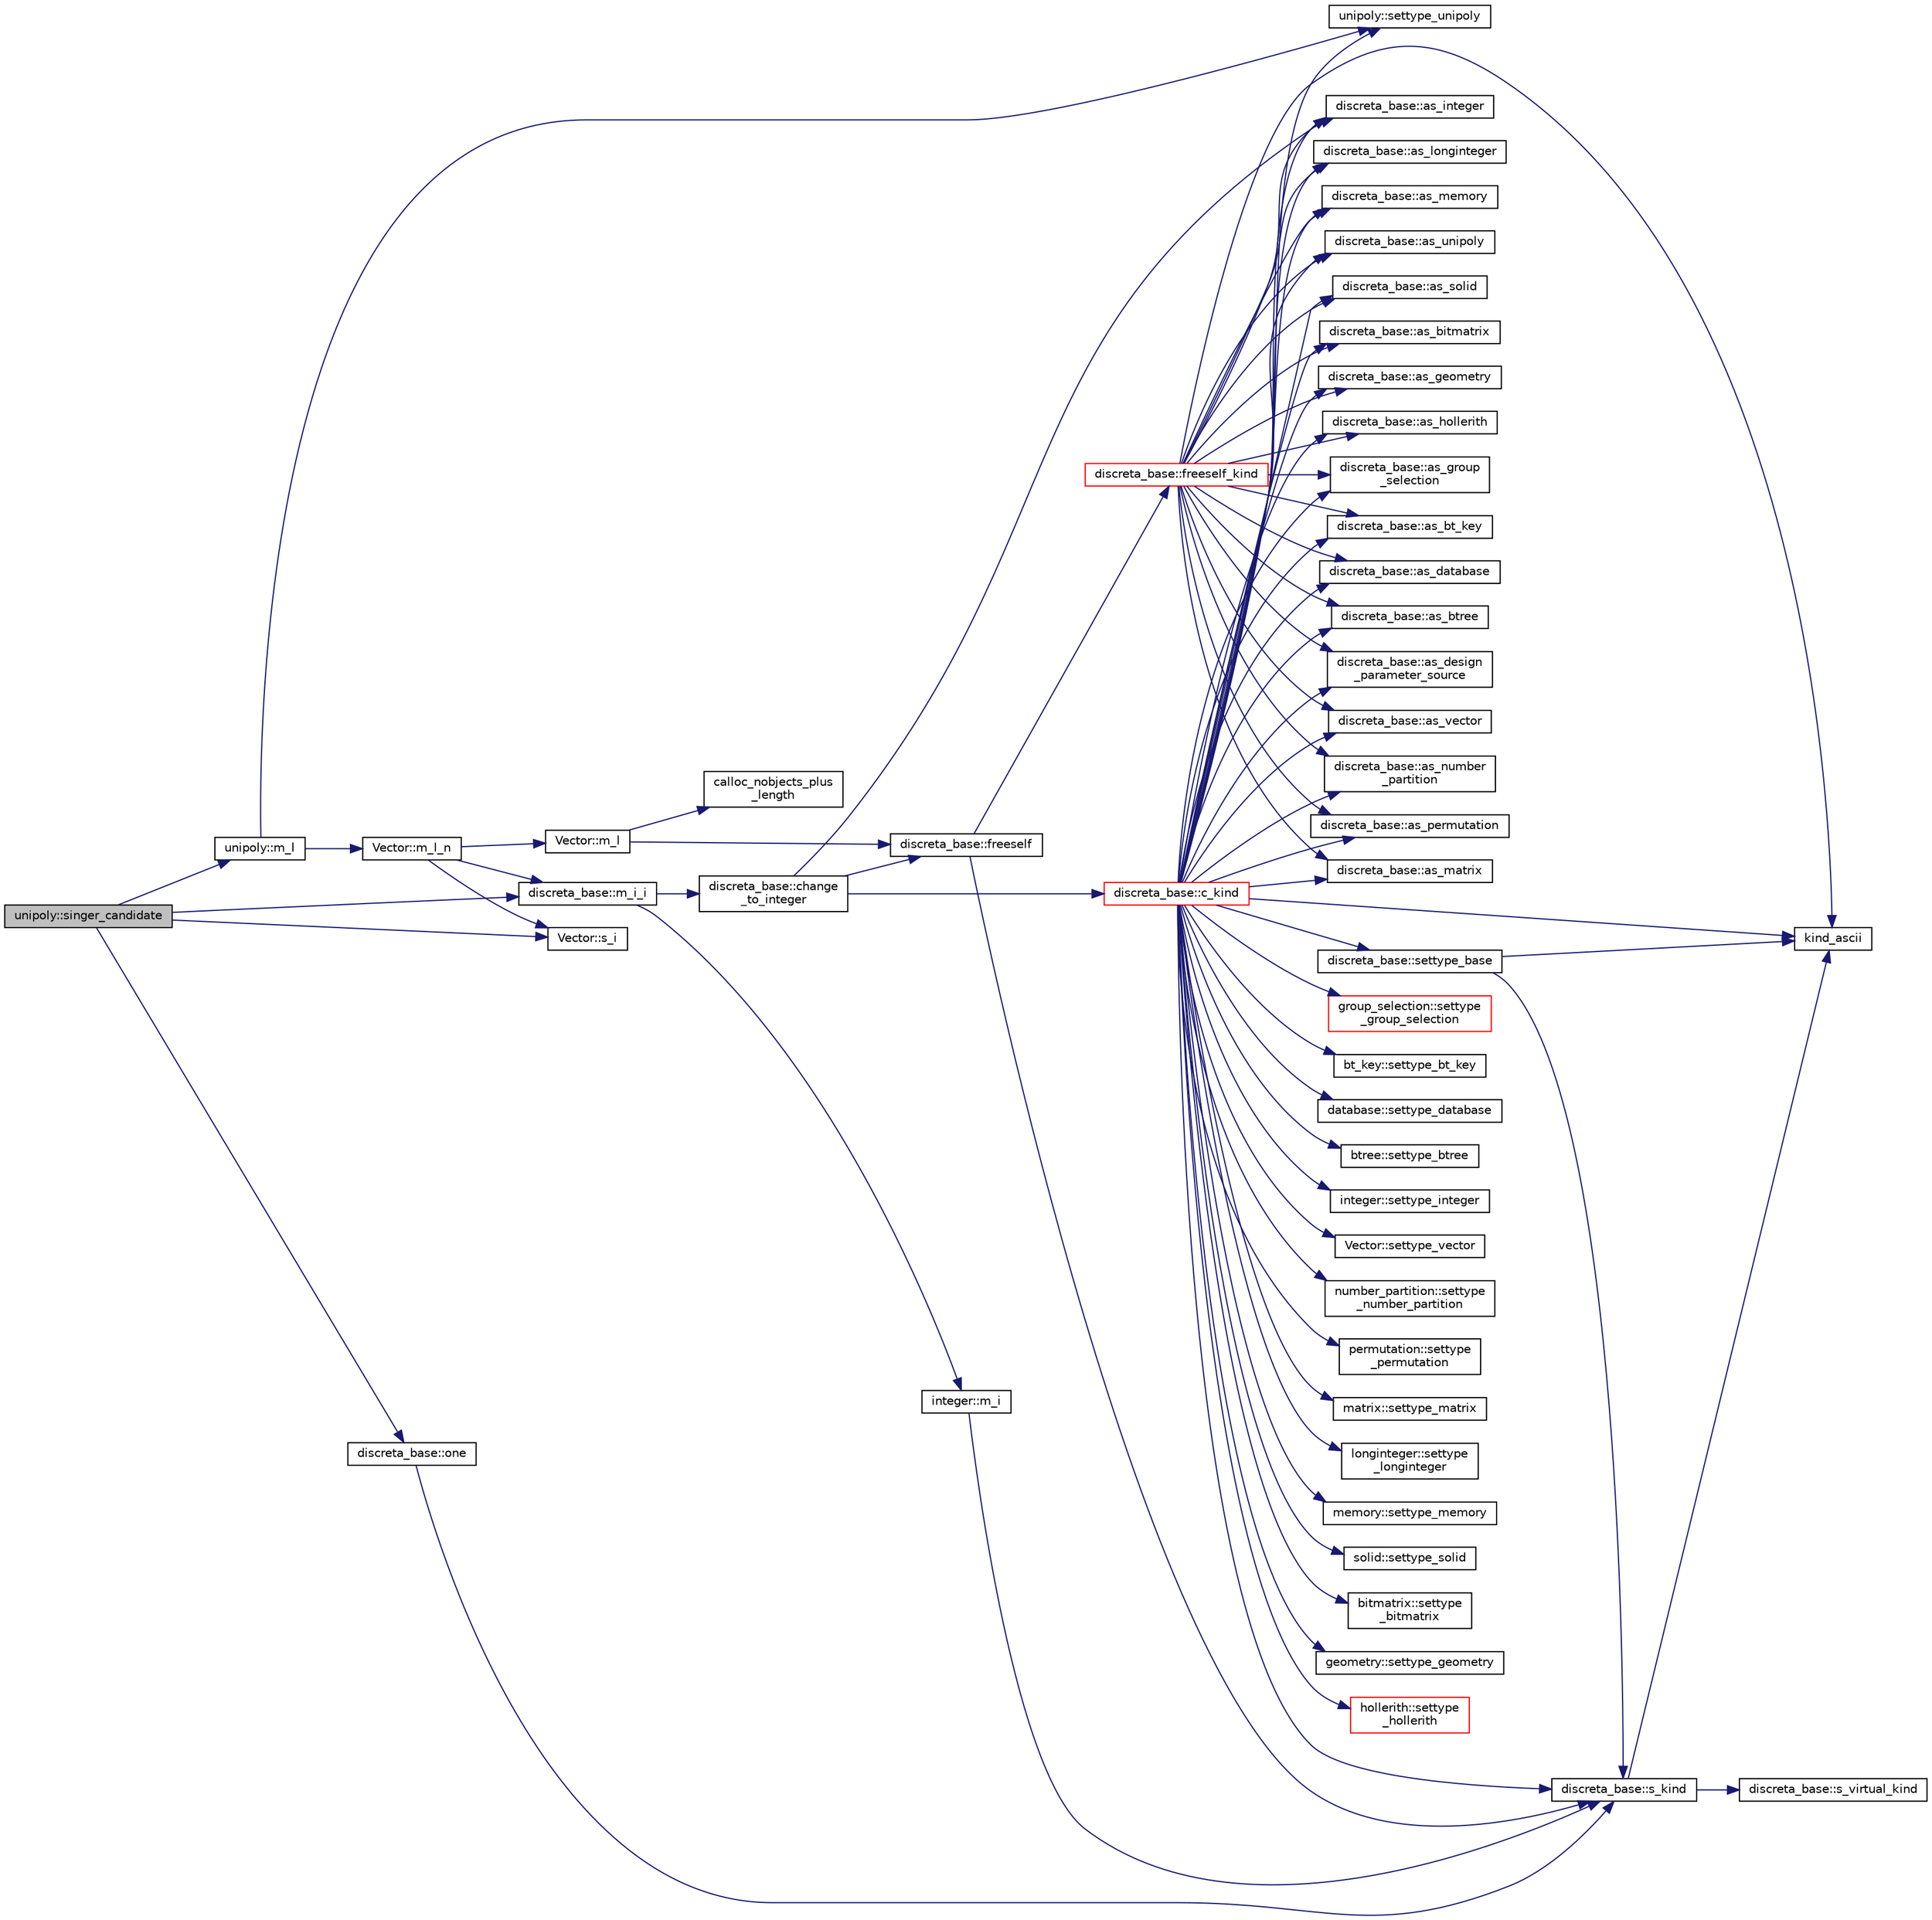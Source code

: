 digraph "unipoly::singer_candidate"
{
  edge [fontname="Helvetica",fontsize="10",labelfontname="Helvetica",labelfontsize="10"];
  node [fontname="Helvetica",fontsize="10",shape=record];
  rankdir="LR";
  Node2520 [label="unipoly::singer_candidate",height=0.2,width=0.4,color="black", fillcolor="grey75", style="filled", fontcolor="black"];
  Node2520 -> Node2521 [color="midnightblue",fontsize="10",style="solid",fontname="Helvetica"];
  Node2521 [label="unipoly::m_l",height=0.2,width=0.4,color="black", fillcolor="white", style="filled",URL="$d1/d89/classunipoly.html#a776ccf5b98954c5212b684944ab5d725"];
  Node2521 -> Node2522 [color="midnightblue",fontsize="10",style="solid",fontname="Helvetica"];
  Node2522 [label="Vector::m_l_n",height=0.2,width=0.4,color="black", fillcolor="white", style="filled",URL="$d5/db2/class_vector.html#a5c7c126e6266ecdc832c5ce5bc1cca2f"];
  Node2522 -> Node2523 [color="midnightblue",fontsize="10",style="solid",fontname="Helvetica"];
  Node2523 [label="Vector::m_l",height=0.2,width=0.4,color="black", fillcolor="white", style="filled",URL="$d5/db2/class_vector.html#a00f5520c2a6b4f5282a1a8bcf8ea74eb"];
  Node2523 -> Node2524 [color="midnightblue",fontsize="10",style="solid",fontname="Helvetica"];
  Node2524 [label="discreta_base::freeself",height=0.2,width=0.4,color="black", fillcolor="white", style="filled",URL="$d7/d71/classdiscreta__base.html#a9a3c9501a562293b5667c11b9174d6e5"];
  Node2524 -> Node2525 [color="midnightblue",fontsize="10",style="solid",fontname="Helvetica"];
  Node2525 [label="discreta_base::freeself_kind",height=0.2,width=0.4,color="red", fillcolor="white", style="filled",URL="$d7/d71/classdiscreta__base.html#a63a23ada2165b3838fab719ed458cec8"];
  Node2525 -> Node2533 [color="midnightblue",fontsize="10",style="solid",fontname="Helvetica"];
  Node2533 [label="discreta_base::as_integer",height=0.2,width=0.4,color="black", fillcolor="white", style="filled",URL="$d7/d71/classdiscreta__base.html#a00d7691eaf874fd283d942692fe8dd26"];
  Node2525 -> Node2535 [color="midnightblue",fontsize="10",style="solid",fontname="Helvetica"];
  Node2535 [label="discreta_base::as_vector",height=0.2,width=0.4,color="black", fillcolor="white", style="filled",URL="$d7/d71/classdiscreta__base.html#a7bdd6cae39c380b128ee9e17e42cf020"];
  Node2525 -> Node2538 [color="midnightblue",fontsize="10",style="solid",fontname="Helvetica"];
  Node2538 [label="discreta_base::as_number\l_partition",height=0.2,width=0.4,color="black", fillcolor="white", style="filled",URL="$d7/d71/classdiscreta__base.html#a307aa09de0e925d46697707968ffab00"];
  Node2525 -> Node2540 [color="midnightblue",fontsize="10",style="solid",fontname="Helvetica"];
  Node2540 [label="discreta_base::as_permutation",height=0.2,width=0.4,color="black", fillcolor="white", style="filled",URL="$d7/d71/classdiscreta__base.html#aa4e72f36a82984239b12ae831e131098"];
  Node2525 -> Node2542 [color="midnightblue",fontsize="10",style="solid",fontname="Helvetica"];
  Node2542 [label="discreta_base::as_matrix",height=0.2,width=0.4,color="black", fillcolor="white", style="filled",URL="$d7/d71/classdiscreta__base.html#ae4d7f56d917a4707b838fbffde6467ff"];
  Node2525 -> Node2545 [color="midnightblue",fontsize="10",style="solid",fontname="Helvetica"];
  Node2545 [label="discreta_base::as_longinteger",height=0.2,width=0.4,color="black", fillcolor="white", style="filled",URL="$d7/d71/classdiscreta__base.html#a20a094639eb711b10c8694c51937f7cd"];
  Node2525 -> Node2548 [color="midnightblue",fontsize="10",style="solid",fontname="Helvetica"];
  Node2548 [label="discreta_base::as_memory",height=0.2,width=0.4,color="black", fillcolor="white", style="filled",URL="$d7/d71/classdiscreta__base.html#ad94b2d7dce0cd4fa22db57f6e79c4bd2"];
  Node2525 -> Node2550 [color="midnightblue",fontsize="10",style="solid",fontname="Helvetica"];
  Node2550 [label="discreta_base::as_unipoly",height=0.2,width=0.4,color="black", fillcolor="white", style="filled",URL="$d7/d71/classdiscreta__base.html#ad50d8027f039fe5c2478cddb243adc9d"];
  Node2525 -> Node2552 [color="midnightblue",fontsize="10",style="solid",fontname="Helvetica"];
  Node2552 [label="discreta_base::as_solid",height=0.2,width=0.4,color="black", fillcolor="white", style="filled",URL="$d7/d71/classdiscreta__base.html#a1fc5f2b85ec97ab0a69dd64903c970a5"];
  Node2525 -> Node2554 [color="midnightblue",fontsize="10",style="solid",fontname="Helvetica"];
  Node2554 [label="discreta_base::as_bitmatrix",height=0.2,width=0.4,color="black", fillcolor="white", style="filled",URL="$d7/d71/classdiscreta__base.html#a071ad54ea8ef6c9d1d15f532e5a76df6"];
  Node2525 -> Node2556 [color="midnightblue",fontsize="10",style="solid",fontname="Helvetica"];
  Node2556 [label="discreta_base::as_geometry",height=0.2,width=0.4,color="black", fillcolor="white", style="filled",URL="$d7/d71/classdiscreta__base.html#a38fc7b4cdd830703e9d87354b79bc5c8"];
  Node2525 -> Node2558 [color="midnightblue",fontsize="10",style="solid",fontname="Helvetica"];
  Node2558 [label="discreta_base::as_hollerith",height=0.2,width=0.4,color="black", fillcolor="white", style="filled",URL="$d7/d71/classdiscreta__base.html#a3e66f82711f314710107e2f29e589690"];
  Node2525 -> Node2560 [color="midnightblue",fontsize="10",style="solid",fontname="Helvetica"];
  Node2560 [label="discreta_base::as_group\l_selection",height=0.2,width=0.4,color="black", fillcolor="white", style="filled",URL="$d7/d71/classdiscreta__base.html#aae1bac4883c567718bef9fb610abbdc8"];
  Node2525 -> Node2562 [color="midnightblue",fontsize="10",style="solid",fontname="Helvetica"];
  Node2562 [label="discreta_base::as_bt_key",height=0.2,width=0.4,color="black", fillcolor="white", style="filled",URL="$d7/d71/classdiscreta__base.html#a2734c6e08dca17cf6588bd5064ec1b9f"];
  Node2525 -> Node2564 [color="midnightblue",fontsize="10",style="solid",fontname="Helvetica"];
  Node2564 [label="discreta_base::as_database",height=0.2,width=0.4,color="black", fillcolor="white", style="filled",URL="$d7/d71/classdiscreta__base.html#ab055d39d58210a2b03ba3d33703b09a9"];
  Node2525 -> Node2566 [color="midnightblue",fontsize="10",style="solid",fontname="Helvetica"];
  Node2566 [label="discreta_base::as_btree",height=0.2,width=0.4,color="black", fillcolor="white", style="filled",URL="$d7/d71/classdiscreta__base.html#a78e76674cef2ec113c17989c11288778"];
  Node2525 -> Node2568 [color="midnightblue",fontsize="10",style="solid",fontname="Helvetica"];
  Node2568 [label="discreta_base::as_design\l_parameter_source",height=0.2,width=0.4,color="black", fillcolor="white", style="filled",URL="$d7/d71/classdiscreta__base.html#a59cbf837c6582ded5bc586265d13d81a"];
  Node2525 -> Node2529 [color="midnightblue",fontsize="10",style="solid",fontname="Helvetica"];
  Node2529 [label="kind_ascii",height=0.2,width=0.4,color="black", fillcolor="white", style="filled",URL="$d9/d60/discreta_8h.html#ad0ce825a9f29bc6cec27e1b64cfe27bf"];
  Node2524 -> Node2527 [color="midnightblue",fontsize="10",style="solid",fontname="Helvetica"];
  Node2527 [label="discreta_base::s_kind",height=0.2,width=0.4,color="black", fillcolor="white", style="filled",URL="$d7/d71/classdiscreta__base.html#a8a830025c74adbbc3362418a7c2ba157"];
  Node2527 -> Node2528 [color="midnightblue",fontsize="10",style="solid",fontname="Helvetica"];
  Node2528 [label="discreta_base::s_virtual_kind",height=0.2,width=0.4,color="black", fillcolor="white", style="filled",URL="$d7/d71/classdiscreta__base.html#a52778a6d6943a468be083d0785d418fb"];
  Node2527 -> Node2529 [color="midnightblue",fontsize="10",style="solid",fontname="Helvetica"];
  Node2523 -> Node2572 [color="midnightblue",fontsize="10",style="solid",fontname="Helvetica"];
  Node2572 [label="calloc_nobjects_plus\l_length",height=0.2,width=0.4,color="black", fillcolor="white", style="filled",URL="$d9/d60/discreta_8h.html#a71599d54c8c17dfa065a363f5cdd0aa4"];
  Node2522 -> Node2573 [color="midnightblue",fontsize="10",style="solid",fontname="Helvetica"];
  Node2573 [label="Vector::s_i",height=0.2,width=0.4,color="black", fillcolor="white", style="filled",URL="$d5/db2/class_vector.html#a1c4fe1752523df8119f70dd550244871"];
  Node2522 -> Node2574 [color="midnightblue",fontsize="10",style="solid",fontname="Helvetica"];
  Node2574 [label="discreta_base::m_i_i",height=0.2,width=0.4,color="black", fillcolor="white", style="filled",URL="$d7/d71/classdiscreta__base.html#aa231464a9d4bc233f66608021c9ad997"];
  Node2574 -> Node2575 [color="midnightblue",fontsize="10",style="solid",fontname="Helvetica"];
  Node2575 [label="discreta_base::change\l_to_integer",height=0.2,width=0.4,color="black", fillcolor="white", style="filled",URL="$d7/d71/classdiscreta__base.html#a58a5a5bd8f8e6f2dd7b4483b66dc7bb9"];
  Node2575 -> Node2524 [color="midnightblue",fontsize="10",style="solid",fontname="Helvetica"];
  Node2575 -> Node2576 [color="midnightblue",fontsize="10",style="solid",fontname="Helvetica"];
  Node2576 [label="discreta_base::c_kind",height=0.2,width=0.4,color="red", fillcolor="white", style="filled",URL="$d7/d71/classdiscreta__base.html#adc2ff61589c2d083688e7a43f333cb62"];
  Node2576 -> Node2577 [color="midnightblue",fontsize="10",style="solid",fontname="Helvetica"];
  Node2577 [label="discreta_base::settype_base",height=0.2,width=0.4,color="black", fillcolor="white", style="filled",URL="$d7/d71/classdiscreta__base.html#a4f42899a89447d1c3993ea07c38f8ad4"];
  Node2577 -> Node2527 [color="midnightblue",fontsize="10",style="solid",fontname="Helvetica"];
  Node2577 -> Node2529 [color="midnightblue",fontsize="10",style="solid",fontname="Helvetica"];
  Node2576 -> Node2533 [color="midnightblue",fontsize="10",style="solid",fontname="Helvetica"];
  Node2576 -> Node2578 [color="midnightblue",fontsize="10",style="solid",fontname="Helvetica"];
  Node2578 [label="integer::settype_integer",height=0.2,width=0.4,color="black", fillcolor="white", style="filled",URL="$d0/de5/classinteger.html#a6265c65ef311229acd513d748faba796"];
  Node2576 -> Node2535 [color="midnightblue",fontsize="10",style="solid",fontname="Helvetica"];
  Node2576 -> Node2579 [color="midnightblue",fontsize="10",style="solid",fontname="Helvetica"];
  Node2579 [label="Vector::settype_vector",height=0.2,width=0.4,color="black", fillcolor="white", style="filled",URL="$d5/db2/class_vector.html#a34e0d00b18c051f23904a8429fa6c8b4"];
  Node2576 -> Node2538 [color="midnightblue",fontsize="10",style="solid",fontname="Helvetica"];
  Node2576 -> Node2580 [color="midnightblue",fontsize="10",style="solid",fontname="Helvetica"];
  Node2580 [label="number_partition::settype\l_number_partition",height=0.2,width=0.4,color="black", fillcolor="white", style="filled",URL="$df/d50/classnumber__partition.html#a3aaec1b557758f643ffc8555bbc358be"];
  Node2576 -> Node2540 [color="midnightblue",fontsize="10",style="solid",fontname="Helvetica"];
  Node2576 -> Node2581 [color="midnightblue",fontsize="10",style="solid",fontname="Helvetica"];
  Node2581 [label="permutation::settype\l_permutation",height=0.2,width=0.4,color="black", fillcolor="white", style="filled",URL="$d0/d08/classpermutation.html#af1eea29f86195cede9562e444664c28c"];
  Node2576 -> Node2542 [color="midnightblue",fontsize="10",style="solid",fontname="Helvetica"];
  Node2576 -> Node2582 [color="midnightblue",fontsize="10",style="solid",fontname="Helvetica"];
  Node2582 [label="matrix::settype_matrix",height=0.2,width=0.4,color="black", fillcolor="white", style="filled",URL="$d1/d8d/classmatrix.html#a1780283a64a789e4084d792683d276bb"];
  Node2576 -> Node2545 [color="midnightblue",fontsize="10",style="solid",fontname="Helvetica"];
  Node2576 -> Node2583 [color="midnightblue",fontsize="10",style="solid",fontname="Helvetica"];
  Node2583 [label="longinteger::settype\l_longinteger",height=0.2,width=0.4,color="black", fillcolor="white", style="filled",URL="$d3/d71/classlonginteger.html#ae5f811ece8df31b9ff114368a18e1dc5"];
  Node2576 -> Node2548 [color="midnightblue",fontsize="10",style="solid",fontname="Helvetica"];
  Node2576 -> Node2584 [color="midnightblue",fontsize="10",style="solid",fontname="Helvetica"];
  Node2584 [label="memory::settype_memory",height=0.2,width=0.4,color="black", fillcolor="white", style="filled",URL="$d8/d99/classmemory.html#a33aae277f9b8fe36b02e9d5da895451b"];
  Node2576 -> Node2550 [color="midnightblue",fontsize="10",style="solid",fontname="Helvetica"];
  Node2576 -> Node2585 [color="midnightblue",fontsize="10",style="solid",fontname="Helvetica"];
  Node2585 [label="unipoly::settype_unipoly",height=0.2,width=0.4,color="black", fillcolor="white", style="filled",URL="$d1/d89/classunipoly.html#a8db854fcc85c5e1150b1f1b1c005c95b"];
  Node2576 -> Node2552 [color="midnightblue",fontsize="10",style="solid",fontname="Helvetica"];
  Node2576 -> Node2586 [color="midnightblue",fontsize="10",style="solid",fontname="Helvetica"];
  Node2586 [label="solid::settype_solid",height=0.2,width=0.4,color="black", fillcolor="white", style="filled",URL="$d8/def/classsolid.html#a775bd4821f75a8aee4ea3d4335ff90e0"];
  Node2576 -> Node2554 [color="midnightblue",fontsize="10",style="solid",fontname="Helvetica"];
  Node2576 -> Node2587 [color="midnightblue",fontsize="10",style="solid",fontname="Helvetica"];
  Node2587 [label="bitmatrix::settype\l_bitmatrix",height=0.2,width=0.4,color="black", fillcolor="white", style="filled",URL="$de/dc8/classbitmatrix.html#acb571d947f9526665ebbdc0ce3e2a973"];
  Node2576 -> Node2556 [color="midnightblue",fontsize="10",style="solid",fontname="Helvetica"];
  Node2576 -> Node2588 [color="midnightblue",fontsize="10",style="solid",fontname="Helvetica"];
  Node2588 [label="geometry::settype_geometry",height=0.2,width=0.4,color="black", fillcolor="white", style="filled",URL="$da/d44/classgeometry.html#ab4a336baba6a3f56f5ffa053a5be5ba7"];
  Node2576 -> Node2558 [color="midnightblue",fontsize="10",style="solid",fontname="Helvetica"];
  Node2576 -> Node2589 [color="midnightblue",fontsize="10",style="solid",fontname="Helvetica"];
  Node2589 [label="hollerith::settype\l_hollerith",height=0.2,width=0.4,color="red", fillcolor="white", style="filled",URL="$d8/d99/classhollerith.html#a23bbd4acfc88a0e90f1245f243f51f76"];
  Node2576 -> Node2560 [color="midnightblue",fontsize="10",style="solid",fontname="Helvetica"];
  Node2576 -> Node2591 [color="midnightblue",fontsize="10",style="solid",fontname="Helvetica"];
  Node2591 [label="group_selection::settype\l_group_selection",height=0.2,width=0.4,color="red", fillcolor="white", style="filled",URL="$d6/db0/classgroup__selection.html#a015ed73b7b8d784bedd4d11ac1fc0ec1"];
  Node2576 -> Node2562 [color="midnightblue",fontsize="10",style="solid",fontname="Helvetica"];
  Node2576 -> Node2593 [color="midnightblue",fontsize="10",style="solid",fontname="Helvetica"];
  Node2593 [label="bt_key::settype_bt_key",height=0.2,width=0.4,color="black", fillcolor="white", style="filled",URL="$d1/de5/classbt__key.html#a352bb10beb7c789d8d29373035824800"];
  Node2576 -> Node2564 [color="midnightblue",fontsize="10",style="solid",fontname="Helvetica"];
  Node2576 -> Node2594 [color="midnightblue",fontsize="10",style="solid",fontname="Helvetica"];
  Node2594 [label="database::settype_database",height=0.2,width=0.4,color="black", fillcolor="white", style="filled",URL="$db/d72/classdatabase.html#a014639aa001462e480eb1f3984839b72"];
  Node2576 -> Node2566 [color="midnightblue",fontsize="10",style="solid",fontname="Helvetica"];
  Node2576 -> Node2595 [color="midnightblue",fontsize="10",style="solid",fontname="Helvetica"];
  Node2595 [label="btree::settype_btree",height=0.2,width=0.4,color="black", fillcolor="white", style="filled",URL="$dd/db0/classbtree.html#a5a1b9773c848908a6050cc733d2d9780"];
  Node2576 -> Node2568 [color="midnightblue",fontsize="10",style="solid",fontname="Helvetica"];
  Node2576 -> Node2529 [color="midnightblue",fontsize="10",style="solid",fontname="Helvetica"];
  Node2576 -> Node2527 [color="midnightblue",fontsize="10",style="solid",fontname="Helvetica"];
  Node2575 -> Node2533 [color="midnightblue",fontsize="10",style="solid",fontname="Helvetica"];
  Node2574 -> Node2598 [color="midnightblue",fontsize="10",style="solid",fontname="Helvetica"];
  Node2598 [label="integer::m_i",height=0.2,width=0.4,color="black", fillcolor="white", style="filled",URL="$d0/de5/classinteger.html#a869091f0a0f35f5354c8c4a70250e8a9"];
  Node2598 -> Node2527 [color="midnightblue",fontsize="10",style="solid",fontname="Helvetica"];
  Node2521 -> Node2585 [color="midnightblue",fontsize="10",style="solid",fontname="Helvetica"];
  Node2520 -> Node2573 [color="midnightblue",fontsize="10",style="solid",fontname="Helvetica"];
  Node2520 -> Node2599 [color="midnightblue",fontsize="10",style="solid",fontname="Helvetica"];
  Node2599 [label="discreta_base::one",height=0.2,width=0.4,color="black", fillcolor="white", style="filled",URL="$d7/d71/classdiscreta__base.html#a6f5d6422a0040950415db30e39dafd19"];
  Node2599 -> Node2527 [color="midnightblue",fontsize="10",style="solid",fontname="Helvetica"];
  Node2520 -> Node2574 [color="midnightblue",fontsize="10",style="solid",fontname="Helvetica"];
}
